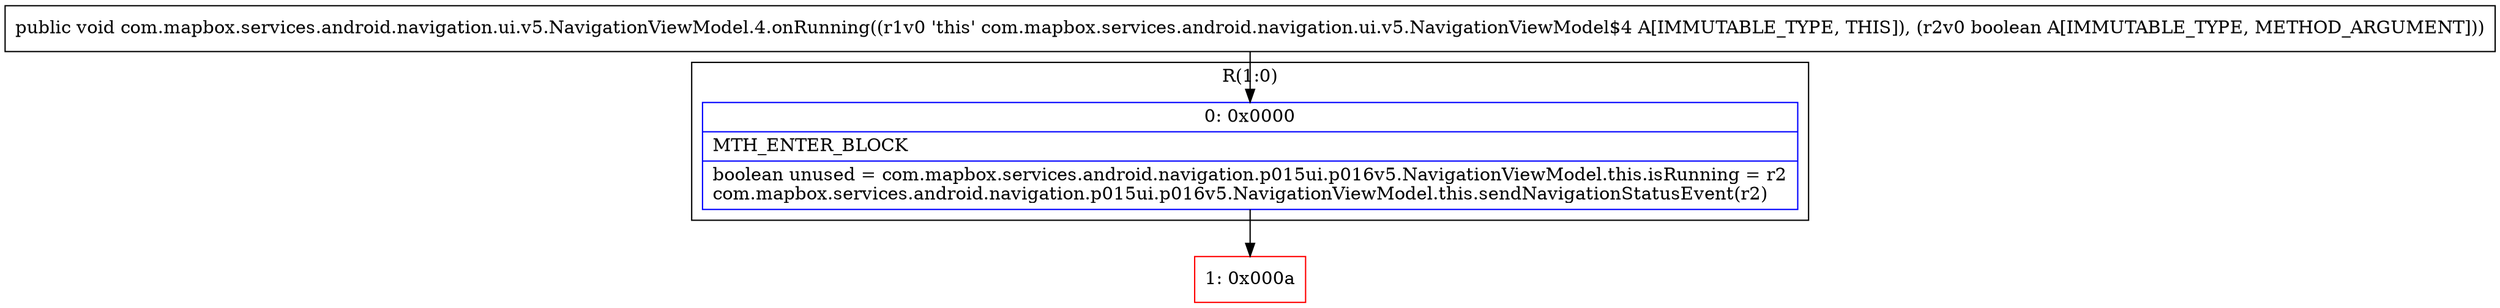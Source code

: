 digraph "CFG forcom.mapbox.services.android.navigation.ui.v5.NavigationViewModel.4.onRunning(Z)V" {
subgraph cluster_Region_1402712064 {
label = "R(1:0)";
node [shape=record,color=blue];
Node_0 [shape=record,label="{0\:\ 0x0000|MTH_ENTER_BLOCK\l|boolean unused = com.mapbox.services.android.navigation.p015ui.p016v5.NavigationViewModel.this.isRunning = r2\lcom.mapbox.services.android.navigation.p015ui.p016v5.NavigationViewModel.this.sendNavigationStatusEvent(r2)\l}"];
}
Node_1 [shape=record,color=red,label="{1\:\ 0x000a}"];
MethodNode[shape=record,label="{public void com.mapbox.services.android.navigation.ui.v5.NavigationViewModel.4.onRunning((r1v0 'this' com.mapbox.services.android.navigation.ui.v5.NavigationViewModel$4 A[IMMUTABLE_TYPE, THIS]), (r2v0 boolean A[IMMUTABLE_TYPE, METHOD_ARGUMENT])) }"];
MethodNode -> Node_0;
Node_0 -> Node_1;
}

